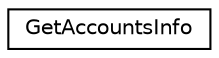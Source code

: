 digraph "Graphical Class Hierarchy"
{
  edge [fontname="Helvetica",fontsize="10",labelfontname="Helvetica",labelfontsize="10"];
  node [fontname="Helvetica",fontsize="10",shape=record];
  rankdir="LR";
  Node0 [label="GetAccountsInfo",height=0.2,width=0.4,color="black", fillcolor="white", style="filled",URL="$struct_get_accounts_info.html",tooltip="Info data for get_accounts command. "];
}
